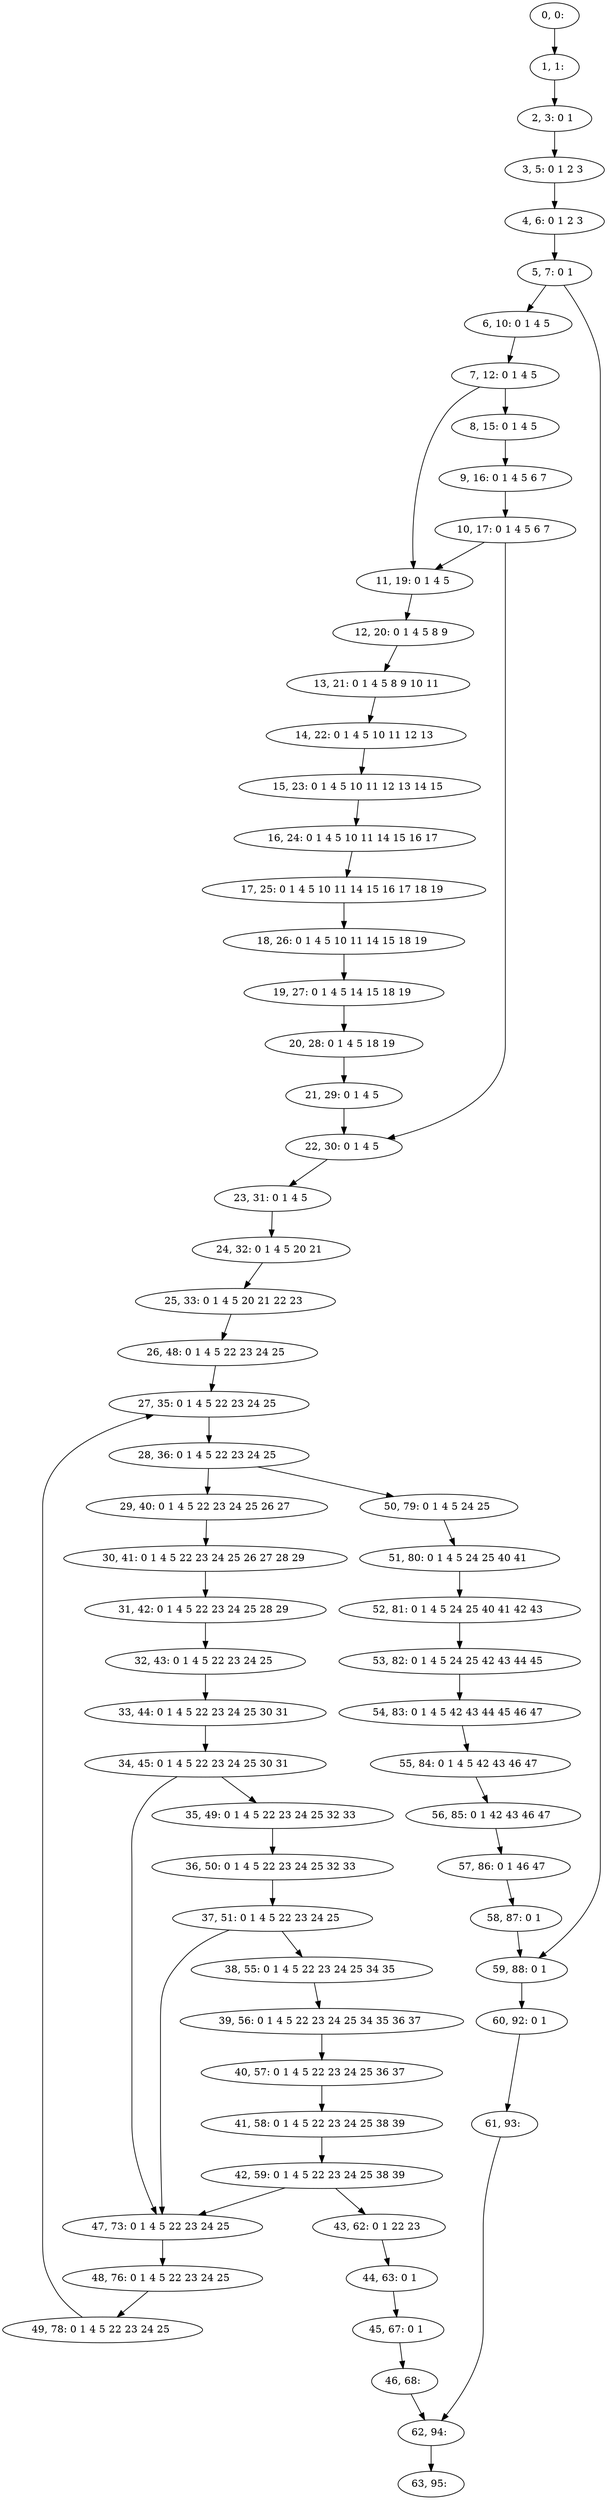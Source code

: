 digraph G {
0[label="0, 0: "];
1[label="1, 1: "];
2[label="2, 3: 0 1 "];
3[label="3, 5: 0 1 2 3 "];
4[label="4, 6: 0 1 2 3 "];
5[label="5, 7: 0 1 "];
6[label="6, 10: 0 1 4 5 "];
7[label="7, 12: 0 1 4 5 "];
8[label="8, 15: 0 1 4 5 "];
9[label="9, 16: 0 1 4 5 6 7 "];
10[label="10, 17: 0 1 4 5 6 7 "];
11[label="11, 19: 0 1 4 5 "];
12[label="12, 20: 0 1 4 5 8 9 "];
13[label="13, 21: 0 1 4 5 8 9 10 11 "];
14[label="14, 22: 0 1 4 5 10 11 12 13 "];
15[label="15, 23: 0 1 4 5 10 11 12 13 14 15 "];
16[label="16, 24: 0 1 4 5 10 11 14 15 16 17 "];
17[label="17, 25: 0 1 4 5 10 11 14 15 16 17 18 19 "];
18[label="18, 26: 0 1 4 5 10 11 14 15 18 19 "];
19[label="19, 27: 0 1 4 5 14 15 18 19 "];
20[label="20, 28: 0 1 4 5 18 19 "];
21[label="21, 29: 0 1 4 5 "];
22[label="22, 30: 0 1 4 5 "];
23[label="23, 31: 0 1 4 5 "];
24[label="24, 32: 0 1 4 5 20 21 "];
25[label="25, 33: 0 1 4 5 20 21 22 23 "];
26[label="26, 48: 0 1 4 5 22 23 24 25 "];
27[label="27, 35: 0 1 4 5 22 23 24 25 "];
28[label="28, 36: 0 1 4 5 22 23 24 25 "];
29[label="29, 40: 0 1 4 5 22 23 24 25 26 27 "];
30[label="30, 41: 0 1 4 5 22 23 24 25 26 27 28 29 "];
31[label="31, 42: 0 1 4 5 22 23 24 25 28 29 "];
32[label="32, 43: 0 1 4 5 22 23 24 25 "];
33[label="33, 44: 0 1 4 5 22 23 24 25 30 31 "];
34[label="34, 45: 0 1 4 5 22 23 24 25 30 31 "];
35[label="35, 49: 0 1 4 5 22 23 24 25 32 33 "];
36[label="36, 50: 0 1 4 5 22 23 24 25 32 33 "];
37[label="37, 51: 0 1 4 5 22 23 24 25 "];
38[label="38, 55: 0 1 4 5 22 23 24 25 34 35 "];
39[label="39, 56: 0 1 4 5 22 23 24 25 34 35 36 37 "];
40[label="40, 57: 0 1 4 5 22 23 24 25 36 37 "];
41[label="41, 58: 0 1 4 5 22 23 24 25 38 39 "];
42[label="42, 59: 0 1 4 5 22 23 24 25 38 39 "];
43[label="43, 62: 0 1 22 23 "];
44[label="44, 63: 0 1 "];
45[label="45, 67: 0 1 "];
46[label="46, 68: "];
47[label="47, 73: 0 1 4 5 22 23 24 25 "];
48[label="48, 76: 0 1 4 5 22 23 24 25 "];
49[label="49, 78: 0 1 4 5 22 23 24 25 "];
50[label="50, 79: 0 1 4 5 24 25 "];
51[label="51, 80: 0 1 4 5 24 25 40 41 "];
52[label="52, 81: 0 1 4 5 24 25 40 41 42 43 "];
53[label="53, 82: 0 1 4 5 24 25 42 43 44 45 "];
54[label="54, 83: 0 1 4 5 42 43 44 45 46 47 "];
55[label="55, 84: 0 1 4 5 42 43 46 47 "];
56[label="56, 85: 0 1 42 43 46 47 "];
57[label="57, 86: 0 1 46 47 "];
58[label="58, 87: 0 1 "];
59[label="59, 88: 0 1 "];
60[label="60, 92: 0 1 "];
61[label="61, 93: "];
62[label="62, 94: "];
63[label="63, 95: "];
0->1 ;
1->2 ;
2->3 ;
3->4 ;
4->5 ;
5->6 ;
5->59 ;
6->7 ;
7->8 ;
7->11 ;
8->9 ;
9->10 ;
10->11 ;
10->22 ;
11->12 ;
12->13 ;
13->14 ;
14->15 ;
15->16 ;
16->17 ;
17->18 ;
18->19 ;
19->20 ;
20->21 ;
21->22 ;
22->23 ;
23->24 ;
24->25 ;
25->26 ;
26->27 ;
27->28 ;
28->29 ;
28->50 ;
29->30 ;
30->31 ;
31->32 ;
32->33 ;
33->34 ;
34->35 ;
34->47 ;
35->36 ;
36->37 ;
37->38 ;
37->47 ;
38->39 ;
39->40 ;
40->41 ;
41->42 ;
42->43 ;
42->47 ;
43->44 ;
44->45 ;
45->46 ;
46->62 ;
47->48 ;
48->49 ;
49->27 ;
50->51 ;
51->52 ;
52->53 ;
53->54 ;
54->55 ;
55->56 ;
56->57 ;
57->58 ;
58->59 ;
59->60 ;
60->61 ;
61->62 ;
62->63 ;
}
